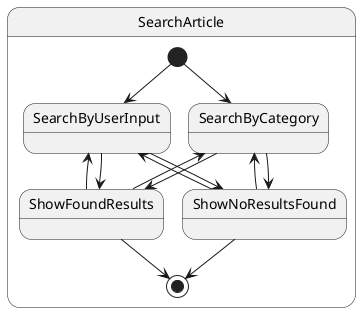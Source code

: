 @startuml "state"

state SearchArticle {
  [*] --> SearchByCategory
  [*] --> SearchByUserInput
  
  SearchByUserInput --> ShowFoundResults
  SearchByCategory --> ShowFoundResults
  
  ShowFoundResults -left-> SearchByCategory 
  ShowFoundResults -left-> SearchByUserInput
  
  SearchByCategory --> ShowNoResultsFound
  SearchByUserInput --> ShowNoResultsFound
  
  ShowNoResultsFound -left-> SearchByCategory
  ShowNoResultsFound -left-> SearchByUserInput
  
  ShowFoundResults --> [*]
  ShowNoResultsFound --> [*]
}
  
@enduml

